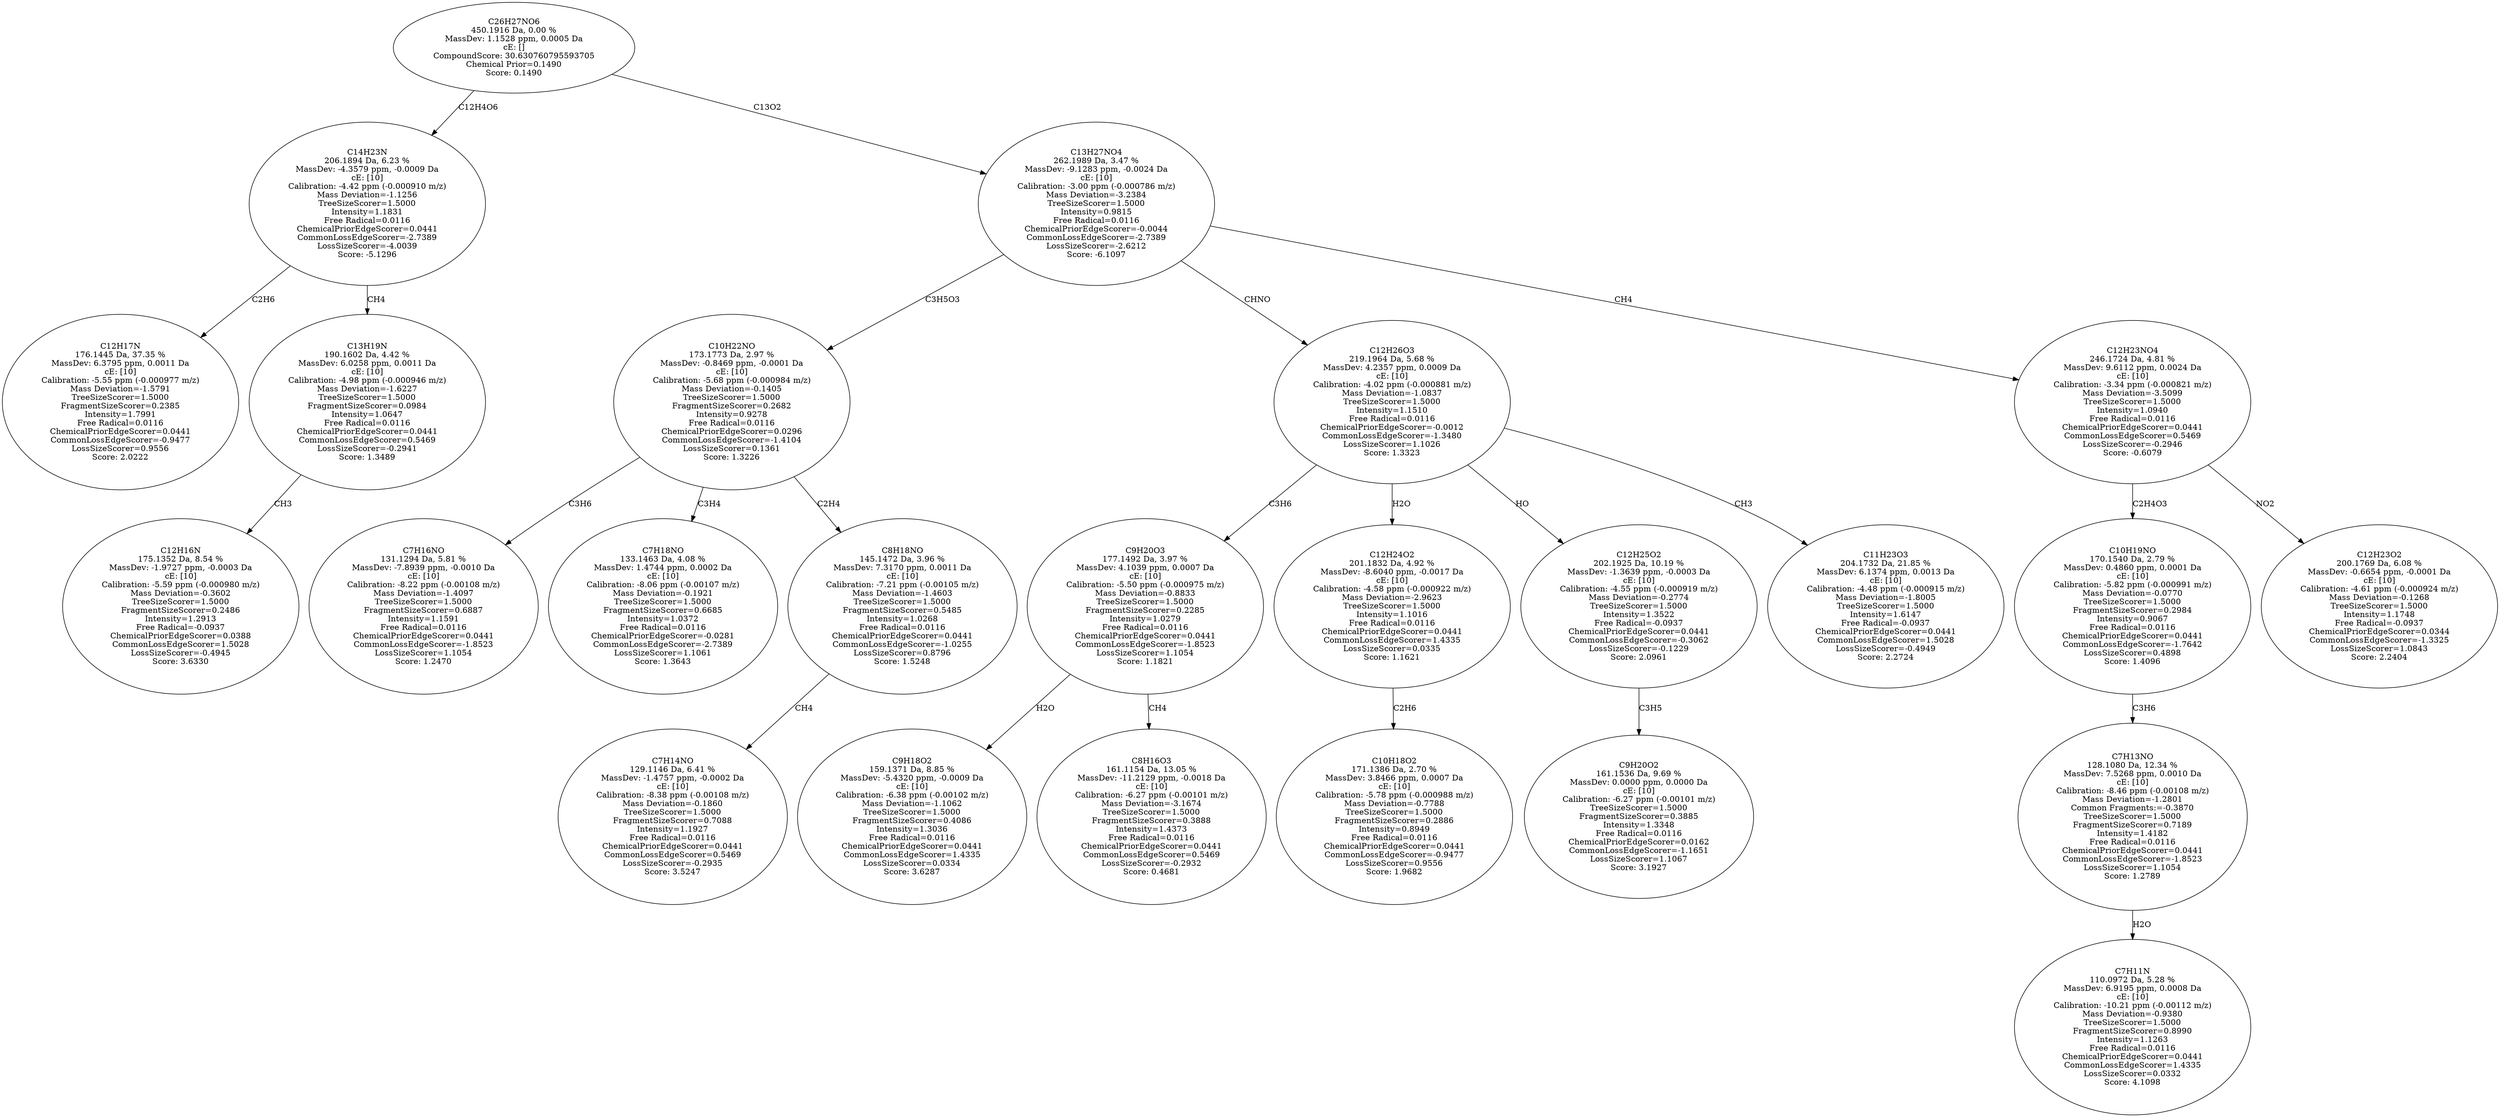 strict digraph {
v1 [label="C12H17N\n176.1445 Da, 37.35 %\nMassDev: 6.3795 ppm, 0.0011 Da\ncE: [10]\nCalibration: -5.55 ppm (-0.000977 m/z)\nMass Deviation=-1.5791\nTreeSizeScorer=1.5000\nFragmentSizeScorer=0.2385\nIntensity=1.7991\nFree Radical=0.0116\nChemicalPriorEdgeScorer=0.0441\nCommonLossEdgeScorer=-0.9477\nLossSizeScorer=0.9556\nScore: 2.0222"];
v2 [label="C12H16N\n175.1352 Da, 8.54 %\nMassDev: -1.9727 ppm, -0.0003 Da\ncE: [10]\nCalibration: -5.59 ppm (-0.000980 m/z)\nMass Deviation=-0.3602\nTreeSizeScorer=1.5000\nFragmentSizeScorer=0.2486\nIntensity=1.2913\nFree Radical=-0.0937\nChemicalPriorEdgeScorer=0.0388\nCommonLossEdgeScorer=1.5028\nLossSizeScorer=-0.4945\nScore: 3.6330"];
v3 [label="C13H19N\n190.1602 Da, 4.42 %\nMassDev: 6.0258 ppm, 0.0011 Da\ncE: [10]\nCalibration: -4.98 ppm (-0.000946 m/z)\nMass Deviation=-1.6227\nTreeSizeScorer=1.5000\nFragmentSizeScorer=0.0984\nIntensity=1.0647\nFree Radical=0.0116\nChemicalPriorEdgeScorer=0.0441\nCommonLossEdgeScorer=0.5469\nLossSizeScorer=-0.2941\nScore: 1.3489"];
v4 [label="C14H23N\n206.1894 Da, 6.23 %\nMassDev: -4.3579 ppm, -0.0009 Da\ncE: [10]\nCalibration: -4.42 ppm (-0.000910 m/z)\nMass Deviation=-1.1256\nTreeSizeScorer=1.5000\nIntensity=1.1831\nFree Radical=0.0116\nChemicalPriorEdgeScorer=0.0441\nCommonLossEdgeScorer=-2.7389\nLossSizeScorer=-4.0039\nScore: -5.1296"];
v5 [label="C7H16NO\n131.1294 Da, 5.81 %\nMassDev: -7.8939 ppm, -0.0010 Da\ncE: [10]\nCalibration: -8.22 ppm (-0.00108 m/z)\nMass Deviation=-1.4097\nTreeSizeScorer=1.5000\nFragmentSizeScorer=0.6887\nIntensity=1.1591\nFree Radical=0.0116\nChemicalPriorEdgeScorer=0.0441\nCommonLossEdgeScorer=-1.8523\nLossSizeScorer=1.1054\nScore: 1.2470"];
v6 [label="C7H18NO\n133.1463 Da, 4.08 %\nMassDev: 1.4744 ppm, 0.0002 Da\ncE: [10]\nCalibration: -8.06 ppm (-0.00107 m/z)\nMass Deviation=-0.1921\nTreeSizeScorer=1.5000\nFragmentSizeScorer=0.6685\nIntensity=1.0372\nFree Radical=0.0116\nChemicalPriorEdgeScorer=-0.0281\nCommonLossEdgeScorer=-2.7389\nLossSizeScorer=1.1061\nScore: 1.3643"];
v7 [label="C7H14NO\n129.1146 Da, 6.41 %\nMassDev: -1.4757 ppm, -0.0002 Da\ncE: [10]\nCalibration: -8.38 ppm (-0.00108 m/z)\nMass Deviation=-0.1860\nTreeSizeScorer=1.5000\nFragmentSizeScorer=0.7088\nIntensity=1.1927\nFree Radical=0.0116\nChemicalPriorEdgeScorer=0.0441\nCommonLossEdgeScorer=0.5469\nLossSizeScorer=-0.2935\nScore: 3.5247"];
v8 [label="C8H18NO\n145.1472 Da, 3.96 %\nMassDev: 7.3170 ppm, 0.0011 Da\ncE: [10]\nCalibration: -7.21 ppm (-0.00105 m/z)\nMass Deviation=-1.4603\nTreeSizeScorer=1.5000\nFragmentSizeScorer=0.5485\nIntensity=1.0268\nFree Radical=0.0116\nChemicalPriorEdgeScorer=0.0441\nCommonLossEdgeScorer=-1.0255\nLossSizeScorer=0.8796\nScore: 1.5248"];
v9 [label="C10H22NO\n173.1773 Da, 2.97 %\nMassDev: -0.8469 ppm, -0.0001 Da\ncE: [10]\nCalibration: -5.68 ppm (-0.000984 m/z)\nMass Deviation=-0.1405\nTreeSizeScorer=1.5000\nFragmentSizeScorer=0.2682\nIntensity=0.9278\nFree Radical=0.0116\nChemicalPriorEdgeScorer=0.0296\nCommonLossEdgeScorer=-1.4104\nLossSizeScorer=0.1361\nScore: 1.3226"];
v10 [label="C9H18O2\n159.1371 Da, 8.85 %\nMassDev: -5.4320 ppm, -0.0009 Da\ncE: [10]\nCalibration: -6.38 ppm (-0.00102 m/z)\nMass Deviation=-1.1062\nTreeSizeScorer=1.5000\nFragmentSizeScorer=0.4086\nIntensity=1.3036\nFree Radical=0.0116\nChemicalPriorEdgeScorer=0.0441\nCommonLossEdgeScorer=1.4335\nLossSizeScorer=0.0334\nScore: 3.6287"];
v11 [label="C8H16O3\n161.1154 Da, 13.05 %\nMassDev: -11.2129 ppm, -0.0018 Da\ncE: [10]\nCalibration: -6.27 ppm (-0.00101 m/z)\nMass Deviation=-3.1674\nTreeSizeScorer=1.5000\nFragmentSizeScorer=0.3888\nIntensity=1.4373\nFree Radical=0.0116\nChemicalPriorEdgeScorer=0.0441\nCommonLossEdgeScorer=0.5469\nLossSizeScorer=-0.2932\nScore: 0.4681"];
v12 [label="C9H20O3\n177.1492 Da, 3.97 %\nMassDev: 4.1039 ppm, 0.0007 Da\ncE: [10]\nCalibration: -5.50 ppm (-0.000975 m/z)\nMass Deviation=-0.8833\nTreeSizeScorer=1.5000\nFragmentSizeScorer=0.2285\nIntensity=1.0279\nFree Radical=0.0116\nChemicalPriorEdgeScorer=0.0441\nCommonLossEdgeScorer=-1.8523\nLossSizeScorer=1.1054\nScore: 1.1821"];
v13 [label="C10H18O2\n171.1386 Da, 2.70 %\nMassDev: 3.8466 ppm, 0.0007 Da\ncE: [10]\nCalibration: -5.78 ppm (-0.000988 m/z)\nMass Deviation=-0.7788\nTreeSizeScorer=1.5000\nFragmentSizeScorer=0.2886\nIntensity=0.8949\nFree Radical=0.0116\nChemicalPriorEdgeScorer=0.0441\nCommonLossEdgeScorer=-0.9477\nLossSizeScorer=0.9556\nScore: 1.9682"];
v14 [label="C12H24O2\n201.1832 Da, 4.92 %\nMassDev: -8.6040 ppm, -0.0017 Da\ncE: [10]\nCalibration: -4.58 ppm (-0.000922 m/z)\nMass Deviation=-2.9623\nTreeSizeScorer=1.5000\nIntensity=1.1016\nFree Radical=0.0116\nChemicalPriorEdgeScorer=0.0441\nCommonLossEdgeScorer=1.4335\nLossSizeScorer=0.0335\nScore: 1.1621"];
v15 [label="C9H20O2\n161.1536 Da, 9.69 %\nMassDev: 0.0000 ppm, 0.0000 Da\ncE: [10]\nCalibration: -6.27 ppm (-0.00101 m/z)\nTreeSizeScorer=1.5000\nFragmentSizeScorer=0.3885\nIntensity=1.3348\nFree Radical=0.0116\nChemicalPriorEdgeScorer=0.0162\nCommonLossEdgeScorer=-1.1651\nLossSizeScorer=1.1067\nScore: 3.1927"];
v16 [label="C12H25O2\n202.1925 Da, 10.19 %\nMassDev: -1.3639 ppm, -0.0003 Da\ncE: [10]\nCalibration: -4.55 ppm (-0.000919 m/z)\nMass Deviation=-0.2774\nTreeSizeScorer=1.5000\nIntensity=1.3522\nFree Radical=-0.0937\nChemicalPriorEdgeScorer=0.0441\nCommonLossEdgeScorer=-0.3062\nLossSizeScorer=-0.1229\nScore: 2.0961"];
v17 [label="C11H23O3\n204.1732 Da, 21.85 %\nMassDev: 6.1374 ppm, 0.0013 Da\ncE: [10]\nCalibration: -4.48 ppm (-0.000915 m/z)\nMass Deviation=-1.8005\nTreeSizeScorer=1.5000\nIntensity=1.6147\nFree Radical=-0.0937\nChemicalPriorEdgeScorer=0.0441\nCommonLossEdgeScorer=1.5028\nLossSizeScorer=-0.4949\nScore: 2.2724"];
v18 [label="C12H26O3\n219.1964 Da, 5.68 %\nMassDev: 4.2357 ppm, 0.0009 Da\ncE: [10]\nCalibration: -4.02 ppm (-0.000881 m/z)\nMass Deviation=-1.0837\nTreeSizeScorer=1.5000\nIntensity=1.1510\nFree Radical=0.0116\nChemicalPriorEdgeScorer=-0.0012\nCommonLossEdgeScorer=-1.3480\nLossSizeScorer=1.1026\nScore: 1.3323"];
v19 [label="C7H11N\n110.0972 Da, 5.28 %\nMassDev: 6.9195 ppm, 0.0008 Da\ncE: [10]\nCalibration: -10.21 ppm (-0.00112 m/z)\nMass Deviation=-0.9380\nTreeSizeScorer=1.5000\nFragmentSizeScorer=0.8990\nIntensity=1.1263\nFree Radical=0.0116\nChemicalPriorEdgeScorer=0.0441\nCommonLossEdgeScorer=1.4335\nLossSizeScorer=0.0332\nScore: 4.1098"];
v20 [label="C7H13NO\n128.1080 Da, 12.34 %\nMassDev: 7.5268 ppm, 0.0010 Da\ncE: [10]\nCalibration: -8.46 ppm (-0.00108 m/z)\nMass Deviation=-1.2801\nCommon Fragments:=-0.3870\nTreeSizeScorer=1.5000\nFragmentSizeScorer=0.7189\nIntensity=1.4182\nFree Radical=0.0116\nChemicalPriorEdgeScorer=0.0441\nCommonLossEdgeScorer=-1.8523\nLossSizeScorer=1.1054\nScore: 1.2789"];
v21 [label="C10H19NO\n170.1540 Da, 2.79 %\nMassDev: 0.4860 ppm, 0.0001 Da\ncE: [10]\nCalibration: -5.82 ppm (-0.000991 m/z)\nMass Deviation=-0.0770\nTreeSizeScorer=1.5000\nFragmentSizeScorer=0.2984\nIntensity=0.9067\nFree Radical=0.0116\nChemicalPriorEdgeScorer=0.0441\nCommonLossEdgeScorer=-1.7642\nLossSizeScorer=0.4898\nScore: 1.4096"];
v22 [label="C12H23O2\n200.1769 Da, 6.08 %\nMassDev: -0.6654 ppm, -0.0001 Da\ncE: [10]\nCalibration: -4.61 ppm (-0.000924 m/z)\nMass Deviation=-0.1268\nTreeSizeScorer=1.5000\nIntensity=1.1748\nFree Radical=-0.0937\nChemicalPriorEdgeScorer=0.0344\nCommonLossEdgeScorer=-1.3325\nLossSizeScorer=1.0843\nScore: 2.2404"];
v23 [label="C12H23NO4\n246.1724 Da, 4.81 %\nMassDev: 9.6112 ppm, 0.0024 Da\ncE: [10]\nCalibration: -3.34 ppm (-0.000821 m/z)\nMass Deviation=-3.5099\nTreeSizeScorer=1.5000\nIntensity=1.0940\nFree Radical=0.0116\nChemicalPriorEdgeScorer=0.0441\nCommonLossEdgeScorer=0.5469\nLossSizeScorer=-0.2946\nScore: -0.6079"];
v24 [label="C13H27NO4\n262.1989 Da, 3.47 %\nMassDev: -9.1283 ppm, -0.0024 Da\ncE: [10]\nCalibration: -3.00 ppm (-0.000786 m/z)\nMass Deviation=-3.2384\nTreeSizeScorer=1.5000\nIntensity=0.9815\nFree Radical=0.0116\nChemicalPriorEdgeScorer=-0.0044\nCommonLossEdgeScorer=-2.7389\nLossSizeScorer=-2.6212\nScore: -6.1097"];
v25 [label="C26H27NO6\n450.1916 Da, 0.00 %\nMassDev: 1.1528 ppm, 0.0005 Da\ncE: []\nCompoundScore: 30.630760795593705\nChemical Prior=0.1490\nScore: 0.1490"];
v4 -> v1 [label="C2H6"];
v3 -> v2 [label="CH3"];
v4 -> v3 [label="CH4"];
v25 -> v4 [label="C12H4O6"];
v9 -> v5 [label="C3H6"];
v9 -> v6 [label="C3H4"];
v8 -> v7 [label="CH4"];
v9 -> v8 [label="C2H4"];
v24 -> v9 [label="C3H5O3"];
v12 -> v10 [label="H2O"];
v12 -> v11 [label="CH4"];
v18 -> v12 [label="C3H6"];
v14 -> v13 [label="C2H6"];
v18 -> v14 [label="H2O"];
v16 -> v15 [label="C3H5"];
v18 -> v16 [label="HO"];
v18 -> v17 [label="CH3"];
v24 -> v18 [label="CHNO"];
v20 -> v19 [label="H2O"];
v21 -> v20 [label="C3H6"];
v23 -> v21 [label="C2H4O3"];
v23 -> v22 [label="NO2"];
v24 -> v23 [label="CH4"];
v25 -> v24 [label="C13O2"];
}